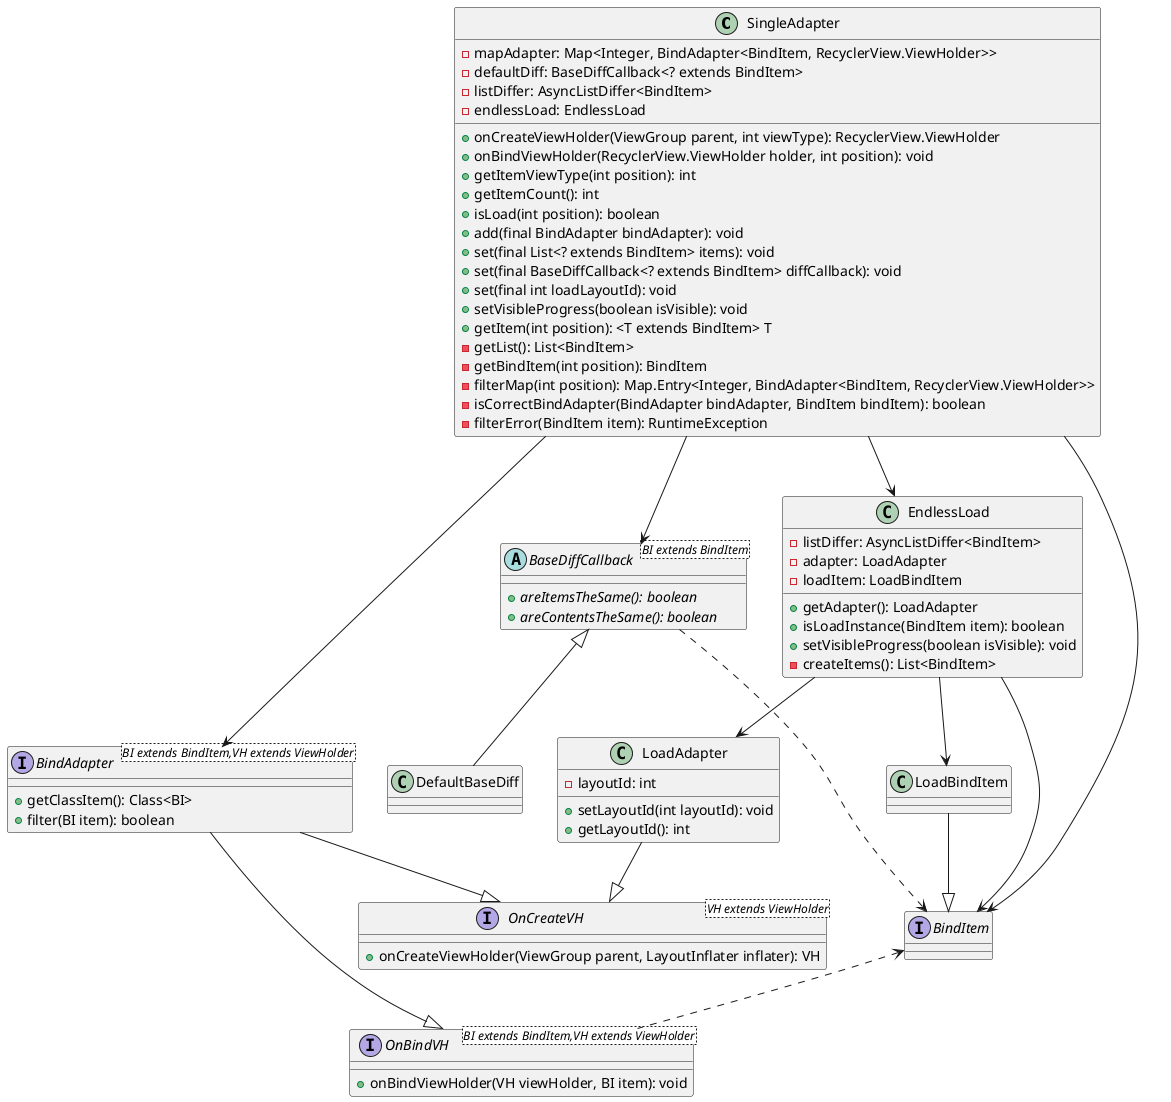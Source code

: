 @startuml
'https://plantuml.com/class-diagram
class SingleAdapter{
    - mapAdapter: Map<Integer, BindAdapter<BindItem, RecyclerView.ViewHolder>>
    - defaultDiff: BaseDiffCallback<? extends BindItem>
    - listDiffer: AsyncListDiffer<BindItem>
    - endlessLoad: EndlessLoad

    + onCreateViewHolder(ViewGroup parent, int viewType): RecyclerView.ViewHolder
    + onBindViewHolder(RecyclerView.ViewHolder holder, int position): void
    + getItemViewType(int position): int
    + getItemCount(): int
    + isLoad(int position): boolean
    + add(final BindAdapter bindAdapter): void
    + set(final List<? extends BindItem> items): void
    + set(final BaseDiffCallback<? extends BindItem> diffCallback): void
    + set(final int loadLayoutId): void
    + setVisibleProgress(boolean isVisible): void
    + getItem(int position): <T extends BindItem> T
    - getList(): List<BindItem>
    - getBindItem(int position): BindItem
    - filterMap(int position): Map.Entry<Integer, BindAdapter<BindItem, RecyclerView.ViewHolder>>
    - isCorrectBindAdapter(BindAdapter bindAdapter, BindItem bindItem): boolean
    - filterError(BindItem item): RuntimeException
}
class EndlessLoad{
    - listDiffer: AsyncListDiffer<BindItem>
    - adapter: LoadAdapter
    - loadItem: LoadBindItem

    + getAdapter(): LoadAdapter
    + isLoadInstance(BindItem item): boolean
    + setVisibleProgress(boolean isVisible): void
    - createItems(): List<BindItem>
}
class LoadAdapter{
    - layoutId: int
    + setLayoutId(int layoutId): void
    + getLayoutId(): int
}
class LoadBindItem
abstract class BaseDiffCallback<BI extends BindItem>{
    + {abstract} areItemsTheSame(): boolean
    + {abstract} areContentsTheSame(): boolean
}
class DefaultBaseDiff
interface BindItem
interface OnCreateVH<VH extends ViewHolder>{
    + onCreateViewHolder(ViewGroup parent, LayoutInflater inflater): VH
}
interface OnBindVH<BI extends BindItem,VH extends ViewHolder>{
    + onBindViewHolder(VH viewHolder, BI item): void
}
interface BindAdapter<BI extends BindItem,VH extends ViewHolder>{
    + getClassItem(): Class<BI>
    + filter(BI item): boolean
}

SingleAdapter --> BindAdapter
SingleAdapter --> BindItem
SingleAdapter --> BaseDiffCallback
SingleAdapter --> EndlessLoad
BindItem <.. OnBindVH
BindAdapter --|> OnCreateVH
BindAdapter --|> OnBindVH
BaseDiffCallback ..> BindItem
BaseDiffCallback <|-- DefaultBaseDiff
EndlessLoad --> BindItem
EndlessLoad --> LoadAdapter
EndlessLoad --> LoadBindItem
LoadAdapter --|> OnCreateVH
LoadBindItem --|> BindItem

@enduml